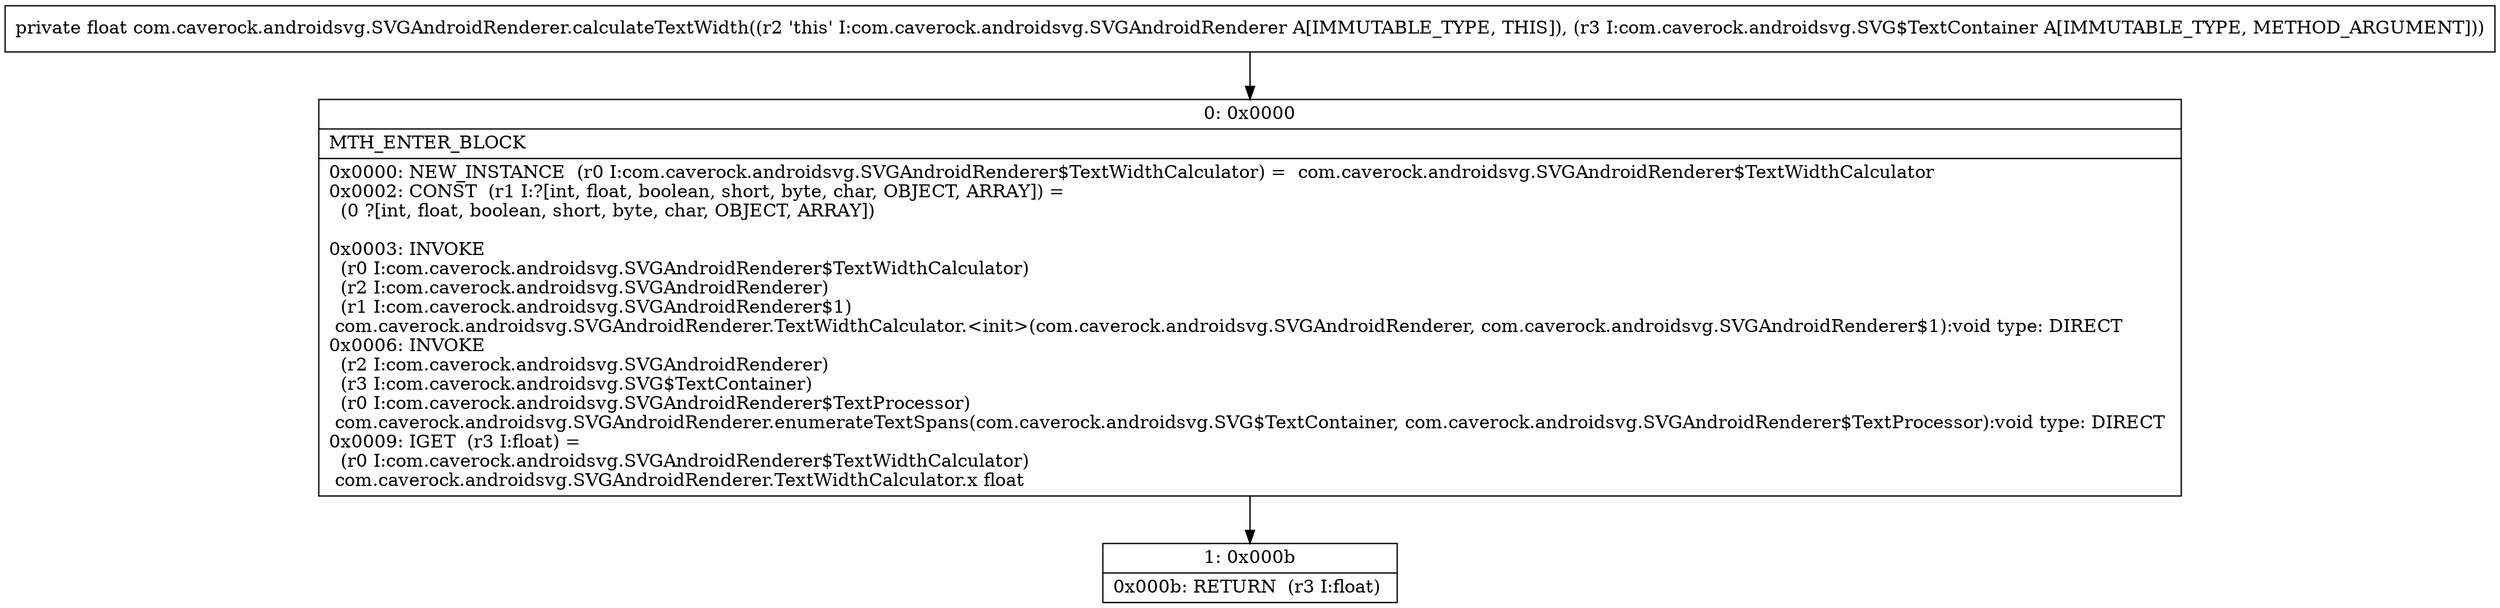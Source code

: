 digraph "CFG forcom.caverock.androidsvg.SVGAndroidRenderer.calculateTextWidth(Lcom\/caverock\/androidsvg\/SVG$TextContainer;)F" {
Node_0 [shape=record,label="{0\:\ 0x0000|MTH_ENTER_BLOCK\l|0x0000: NEW_INSTANCE  (r0 I:com.caverock.androidsvg.SVGAndroidRenderer$TextWidthCalculator) =  com.caverock.androidsvg.SVGAndroidRenderer$TextWidthCalculator \l0x0002: CONST  (r1 I:?[int, float, boolean, short, byte, char, OBJECT, ARRAY]) = \l  (0 ?[int, float, boolean, short, byte, char, OBJECT, ARRAY])\l \l0x0003: INVOKE  \l  (r0 I:com.caverock.androidsvg.SVGAndroidRenderer$TextWidthCalculator)\l  (r2 I:com.caverock.androidsvg.SVGAndroidRenderer)\l  (r1 I:com.caverock.androidsvg.SVGAndroidRenderer$1)\l com.caverock.androidsvg.SVGAndroidRenderer.TextWidthCalculator.\<init\>(com.caverock.androidsvg.SVGAndroidRenderer, com.caverock.androidsvg.SVGAndroidRenderer$1):void type: DIRECT \l0x0006: INVOKE  \l  (r2 I:com.caverock.androidsvg.SVGAndroidRenderer)\l  (r3 I:com.caverock.androidsvg.SVG$TextContainer)\l  (r0 I:com.caverock.androidsvg.SVGAndroidRenderer$TextProcessor)\l com.caverock.androidsvg.SVGAndroidRenderer.enumerateTextSpans(com.caverock.androidsvg.SVG$TextContainer, com.caverock.androidsvg.SVGAndroidRenderer$TextProcessor):void type: DIRECT \l0x0009: IGET  (r3 I:float) = \l  (r0 I:com.caverock.androidsvg.SVGAndroidRenderer$TextWidthCalculator)\l com.caverock.androidsvg.SVGAndroidRenderer.TextWidthCalculator.x float \l}"];
Node_1 [shape=record,label="{1\:\ 0x000b|0x000b: RETURN  (r3 I:float) \l}"];
MethodNode[shape=record,label="{private float com.caverock.androidsvg.SVGAndroidRenderer.calculateTextWidth((r2 'this' I:com.caverock.androidsvg.SVGAndroidRenderer A[IMMUTABLE_TYPE, THIS]), (r3 I:com.caverock.androidsvg.SVG$TextContainer A[IMMUTABLE_TYPE, METHOD_ARGUMENT])) }"];
MethodNode -> Node_0;
Node_0 -> Node_1;
}

